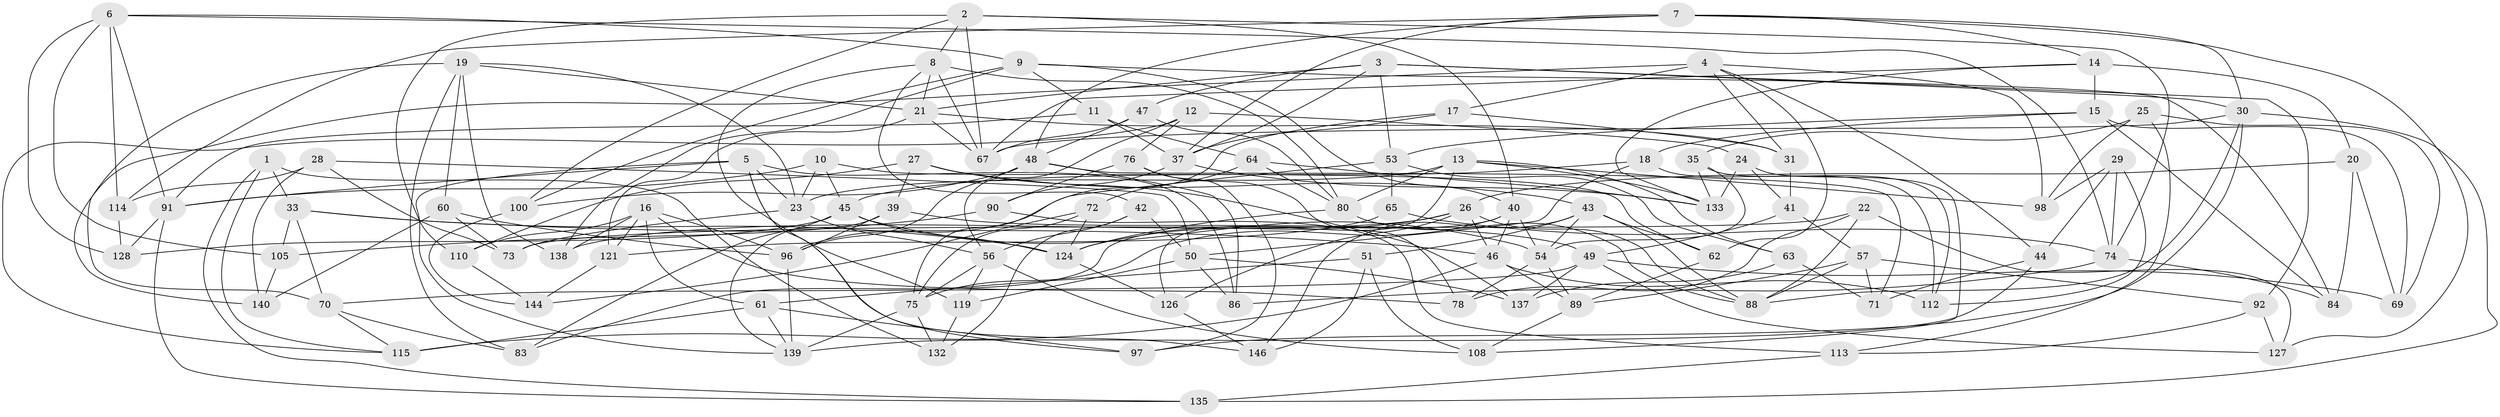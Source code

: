 // Generated by graph-tools (version 1.1) at 2025/24/03/03/25 07:24:24]
// undirected, 102 vertices, 243 edges
graph export_dot {
graph [start="1"]
  node [color=gray90,style=filled];
  1;
  2 [super="+85"];
  3 [super="+81"];
  4 [super="+36"];
  5 [super="+136"];
  6 [super="+77"];
  7 [super="+34"];
  8 [super="+38"];
  9 [super="+68"];
  10;
  11;
  12;
  13 [super="+79"];
  14 [super="+111"];
  15 [super="+32"];
  16 [super="+87"];
  17;
  18;
  19 [super="+102"];
  20;
  21 [super="+59"];
  22;
  23 [super="+52"];
  24;
  25;
  26 [super="+101"];
  27;
  28;
  29;
  30 [super="+106"];
  31;
  33 [super="+55"];
  35;
  37 [super="+107"];
  39;
  40 [super="+125"];
  41;
  42;
  43 [super="+104"];
  44;
  45 [super="+99"];
  46 [super="+143"];
  47;
  48 [super="+118"];
  49 [super="+58"];
  50 [super="+82"];
  51;
  53 [super="+129"];
  54 [super="+117"];
  56 [super="+134"];
  57 [super="+93"];
  60;
  61 [super="+66"];
  62;
  63;
  64;
  65;
  67 [super="+95"];
  69;
  70 [super="+94"];
  71;
  72;
  73;
  74 [super="+123"];
  75 [super="+130"];
  76;
  78;
  80 [super="+109"];
  83;
  84;
  86;
  88 [super="+116"];
  89 [super="+122"];
  90;
  91 [super="+103"];
  92;
  96 [super="+120"];
  97;
  98;
  100;
  105;
  108;
  110;
  112;
  113;
  114;
  115 [super="+131"];
  119;
  121;
  124 [super="+142"];
  126;
  127;
  128;
  132;
  133 [super="+145"];
  135;
  137;
  138;
  139 [super="+141"];
  140;
  144;
  146;
  1 -- 132;
  1 -- 135;
  1 -- 33;
  1 -- 115;
  2 -- 110;
  2 -- 67;
  2 -- 100;
  2 -- 74;
  2 -- 40;
  2 -- 8;
  3 -- 21;
  3 -- 37;
  3 -- 53;
  3 -- 92;
  3 -- 47;
  3 -- 30;
  4 -- 140;
  4 -- 98;
  4 -- 31;
  4 -- 62;
  4 -- 17;
  4 -- 44;
  5 -- 86;
  5 -- 23;
  5 -- 91;
  5 -- 97;
  5 -- 146;
  5 -- 139;
  6 -- 105;
  6 -- 91;
  6 -- 9;
  6 -- 128;
  6 -- 74;
  6 -- 114;
  7 -- 114;
  7 -- 48;
  7 -- 127;
  7 -- 37;
  7 -- 14;
  7 -- 30;
  8 -- 119;
  8 -- 80;
  8 -- 42;
  8 -- 67;
  8 -- 21;
  9 -- 100;
  9 -- 84;
  9 -- 40;
  9 -- 138;
  9 -- 11;
  10 -- 91;
  10 -- 23;
  10 -- 62;
  10 -- 45;
  11 -- 64;
  11 -- 37;
  11 -- 91;
  12 -- 76;
  12 -- 24;
  12 -- 56;
  12 -- 115;
  13 -- 80;
  13 -- 98;
  13 -- 23;
  13 -- 126;
  13 -- 133;
  13 -- 63;
  14 -- 67;
  14 -- 15 [weight=2];
  14 -- 20;
  14 -- 133;
  15 -- 84;
  15 -- 69;
  15 -- 18;
  15 -- 53;
  16 -- 96;
  16 -- 138;
  16 -- 121;
  16 -- 110;
  16 -- 61;
  16 -- 78;
  17 -- 31;
  17 -- 75;
  17 -- 37;
  18 -- 112;
  18 -- 45;
  18 -- 50;
  19 -- 138;
  19 -- 23;
  19 -- 83;
  19 -- 60;
  19 -- 70;
  19 -- 21;
  20 -- 69;
  20 -- 84;
  20 -- 26;
  21 -- 31;
  21 -- 67;
  21 -- 121;
  22 -- 78;
  22 -- 73;
  22 -- 127;
  22 -- 88;
  23 -- 56;
  23 -- 73;
  24 -- 133;
  24 -- 41;
  24 -- 108;
  25 -- 69;
  25 -- 98;
  25 -- 35;
  25 -- 113;
  26 -- 138;
  26 -- 46;
  26 -- 126;
  26 -- 88;
  26 -- 124;
  27 -- 39;
  27 -- 43;
  27 -- 110;
  27 -- 137;
  28 -- 50;
  28 -- 73;
  28 -- 114;
  28 -- 140;
  29 -- 112;
  29 -- 74;
  29 -- 98;
  29 -- 44;
  30 -- 135;
  30 -- 88;
  30 -- 67;
  30 -- 97;
  31 -- 41;
  33 -- 46;
  33 -- 70 [weight=2];
  33 -- 124;
  33 -- 105;
  35 -- 112;
  35 -- 54;
  35 -- 133;
  37 -- 133;
  37 -- 90;
  39 -- 49;
  39 -- 96;
  39 -- 139;
  40 -- 46;
  40 -- 75;
  40 -- 54;
  40 -- 83;
  41 -- 49;
  41 -- 57;
  42 -- 56;
  42 -- 50;
  42 -- 132;
  43 -- 51;
  43 -- 54;
  43 -- 146;
  43 -- 62;
  43 -- 88;
  44 -- 71;
  44 -- 139;
  45 -- 128;
  45 -- 83;
  45 -- 54;
  45 -- 124;
  46 -- 112;
  46 -- 89;
  46 -- 115;
  47 -- 67;
  47 -- 48;
  47 -- 80;
  48 -- 100;
  48 -- 71;
  48 -- 86;
  48 -- 96;
  49 -- 127;
  49 -- 69;
  49 -- 137;
  49 -- 70;
  50 -- 86;
  50 -- 137;
  50 -- 119;
  51 -- 61;
  51 -- 108;
  51 -- 146;
  53 -- 65 [weight=2];
  53 -- 96;
  53 -- 63;
  54 -- 89;
  54 -- 78;
  56 -- 119;
  56 -- 108;
  56 -- 75;
  57 -- 71;
  57 -- 88;
  57 -- 89 [weight=2];
  57 -- 92;
  60 -- 73;
  60 -- 140;
  60 -- 96;
  61 -- 115 [weight=2];
  61 -- 97;
  61 -- 139;
  62 -- 89;
  63 -- 71;
  63 -- 137;
  64 -- 72;
  64 -- 133;
  64 -- 80;
  65 -- 74;
  65 -- 121;
  70 -- 83;
  70 -- 115;
  72 -- 124;
  72 -- 144;
  72 -- 75;
  74 -- 84;
  74 -- 86;
  75 -- 132;
  75 -- 139;
  76 -- 97;
  76 -- 78;
  76 -- 90;
  80 -- 124;
  80 -- 88;
  89 -- 108;
  90 -- 113;
  90 -- 105;
  91 -- 135;
  91 -- 128;
  92 -- 127;
  92 -- 113;
  96 -- 139;
  100 -- 144;
  105 -- 140;
  110 -- 144;
  113 -- 135;
  114 -- 128;
  119 -- 132;
  121 -- 144;
  124 -- 126;
  126 -- 146;
}
